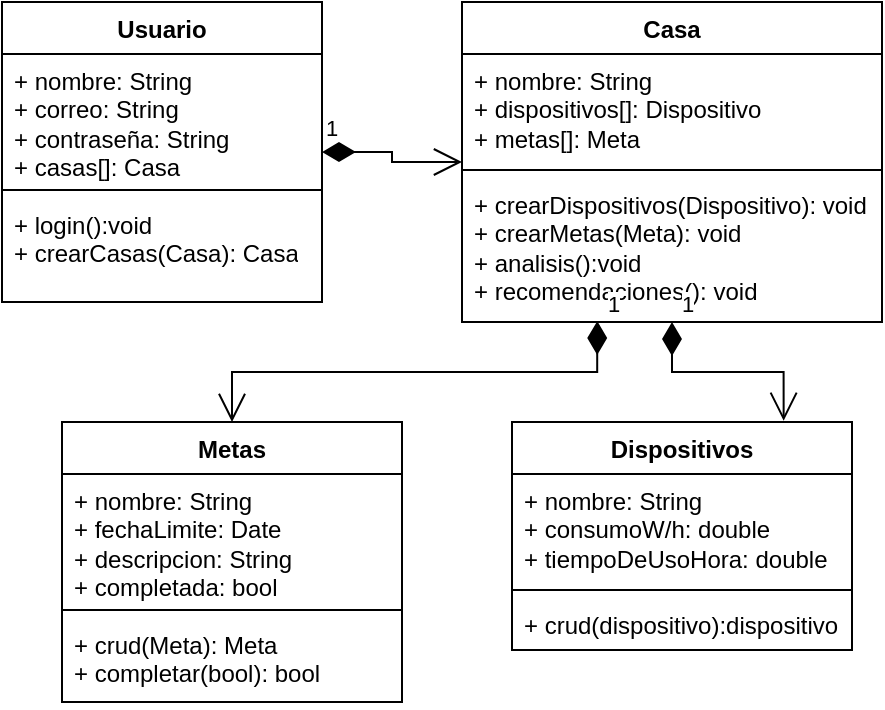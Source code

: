 <mxfile>
    <diagram name="Página-1" id="9qDmhq4_xYD_hm5phwyE">
        <mxGraphModel dx="1050" dy="633" grid="1" gridSize="10" guides="1" tooltips="1" connect="1" arrows="1" fold="1" page="1" pageScale="1" pageWidth="583" pageHeight="827" math="0" shadow="0">
            <root>
                <mxCell id="0"/>
                <mxCell id="1" parent="0"/>
                <mxCell id="PVgiwaDnxUKKAfwNEZq2-10" value="Usuario" style="swimlane;fontStyle=1;align=center;verticalAlign=top;childLayout=stackLayout;horizontal=1;startSize=26;horizontalStack=0;resizeParent=1;resizeParentMax=0;resizeLast=0;collapsible=1;marginBottom=0;whiteSpace=wrap;html=1;" parent="1" vertex="1">
                    <mxGeometry x="40" y="40" width="160" height="150" as="geometry"/>
                </mxCell>
                <mxCell id="PVgiwaDnxUKKAfwNEZq2-11" value="+ nombre: String&lt;br&gt;+ correo: String&lt;br&gt;+ contraseña: String&lt;br&gt;+ casas[]: Casa" style="text;strokeColor=none;fillColor=none;align=left;verticalAlign=top;spacingLeft=4;spacingRight=4;overflow=hidden;rotatable=0;points=[[0,0.5],[1,0.5]];portConstraint=eastwest;whiteSpace=wrap;html=1;" parent="PVgiwaDnxUKKAfwNEZq2-10" vertex="1">
                    <mxGeometry y="26" width="160" height="64" as="geometry"/>
                </mxCell>
                <mxCell id="PVgiwaDnxUKKAfwNEZq2-12" value="" style="line;strokeWidth=1;fillColor=none;align=left;verticalAlign=middle;spacingTop=-1;spacingLeft=3;spacingRight=3;rotatable=0;labelPosition=right;points=[];portConstraint=eastwest;strokeColor=inherit;" parent="PVgiwaDnxUKKAfwNEZq2-10" vertex="1">
                    <mxGeometry y="90" width="160" height="8" as="geometry"/>
                </mxCell>
                <mxCell id="PVgiwaDnxUKKAfwNEZq2-13" value="+ login():void&lt;br&gt;+ crearCasas(Casa): Casa&lt;br&gt;" style="text;strokeColor=none;fillColor=none;align=left;verticalAlign=top;spacingLeft=4;spacingRight=4;overflow=hidden;rotatable=0;points=[[0,0.5],[1,0.5]];portConstraint=eastwest;whiteSpace=wrap;html=1;" parent="PVgiwaDnxUKKAfwNEZq2-10" vertex="1">
                    <mxGeometry y="98" width="160" height="52" as="geometry"/>
                </mxCell>
                <mxCell id="PVgiwaDnxUKKAfwNEZq2-14" value="Casa" style="swimlane;fontStyle=1;align=center;verticalAlign=top;childLayout=stackLayout;horizontal=1;startSize=26;horizontalStack=0;resizeParent=1;resizeParentMax=0;resizeLast=0;collapsible=1;marginBottom=0;whiteSpace=wrap;html=1;" parent="1" vertex="1">
                    <mxGeometry x="270" y="40" width="210" height="160" as="geometry"/>
                </mxCell>
                <mxCell id="PVgiwaDnxUKKAfwNEZq2-15" value="+ nombre: String&lt;br&gt;+ dispositivos[]: Dispositivo&lt;br&gt;+ metas[]: Meta" style="text;strokeColor=none;fillColor=none;align=left;verticalAlign=top;spacingLeft=4;spacingRight=4;overflow=hidden;rotatable=0;points=[[0,0.5],[1,0.5]];portConstraint=eastwest;whiteSpace=wrap;html=1;" parent="PVgiwaDnxUKKAfwNEZq2-14" vertex="1">
                    <mxGeometry y="26" width="210" height="54" as="geometry"/>
                </mxCell>
                <mxCell id="PVgiwaDnxUKKAfwNEZq2-16" value="" style="line;strokeWidth=1;fillColor=none;align=left;verticalAlign=middle;spacingTop=-1;spacingLeft=3;spacingRight=3;rotatable=0;labelPosition=right;points=[];portConstraint=eastwest;strokeColor=inherit;" parent="PVgiwaDnxUKKAfwNEZq2-14" vertex="1">
                    <mxGeometry y="80" width="210" height="8" as="geometry"/>
                </mxCell>
                <mxCell id="PVgiwaDnxUKKAfwNEZq2-17" value="+ crearDispositivos(Dispositivo): void&lt;br&gt;+ crearMetas(Meta): void&lt;br&gt;+ analisis():void&lt;br&gt;+ recomendaciones(): void" style="text;strokeColor=none;fillColor=none;align=left;verticalAlign=top;spacingLeft=4;spacingRight=4;overflow=hidden;rotatable=0;points=[[0,0.5],[1,0.5]];portConstraint=eastwest;whiteSpace=wrap;html=1;" parent="PVgiwaDnxUKKAfwNEZq2-14" vertex="1">
                    <mxGeometry y="88" width="210" height="72" as="geometry"/>
                </mxCell>
                <mxCell id="PVgiwaDnxUKKAfwNEZq2-18" value="1" style="endArrow=open;html=1;endSize=12;startArrow=diamondThin;startSize=14;startFill=1;edgeStyle=orthogonalEdgeStyle;align=left;verticalAlign=bottom;rounded=0;" parent="1" source="PVgiwaDnxUKKAfwNEZq2-10" target="PVgiwaDnxUKKAfwNEZq2-14" edge="1">
                    <mxGeometry x="-1" y="3" relative="1" as="geometry">
                        <mxPoint x="270" y="90" as="sourcePoint"/>
                        <mxPoint x="430" y="90" as="targetPoint"/>
                    </mxGeometry>
                </mxCell>
                <mxCell id="PVgiwaDnxUKKAfwNEZq2-19" value="Dispositivos" style="swimlane;fontStyle=1;align=center;verticalAlign=top;childLayout=stackLayout;horizontal=1;startSize=26;horizontalStack=0;resizeParent=1;resizeParentMax=0;resizeLast=0;collapsible=1;marginBottom=0;whiteSpace=wrap;html=1;" parent="1" vertex="1">
                    <mxGeometry x="295" y="250" width="170" height="114" as="geometry"/>
                </mxCell>
                <mxCell id="PVgiwaDnxUKKAfwNEZq2-20" value="+ nombre: String&lt;br&gt;+ consumoW/h: double&lt;br&gt;+ tiempoDeUsoHora: double" style="text;strokeColor=none;fillColor=none;align=left;verticalAlign=top;spacingLeft=4;spacingRight=4;overflow=hidden;rotatable=0;points=[[0,0.5],[1,0.5]];portConstraint=eastwest;whiteSpace=wrap;html=1;" parent="PVgiwaDnxUKKAfwNEZq2-19" vertex="1">
                    <mxGeometry y="26" width="170" height="54" as="geometry"/>
                </mxCell>
                <mxCell id="PVgiwaDnxUKKAfwNEZq2-21" value="" style="line;strokeWidth=1;fillColor=none;align=left;verticalAlign=middle;spacingTop=-1;spacingLeft=3;spacingRight=3;rotatable=0;labelPosition=right;points=[];portConstraint=eastwest;strokeColor=inherit;" parent="PVgiwaDnxUKKAfwNEZq2-19" vertex="1">
                    <mxGeometry y="80" width="170" height="8" as="geometry"/>
                </mxCell>
                <mxCell id="PVgiwaDnxUKKAfwNEZq2-22" value="+ crud(dispositivo):dispositivo" style="text;strokeColor=none;fillColor=none;align=left;verticalAlign=top;spacingLeft=4;spacingRight=4;overflow=hidden;rotatable=0;points=[[0,0.5],[1,0.5]];portConstraint=eastwest;whiteSpace=wrap;html=1;" parent="PVgiwaDnxUKKAfwNEZq2-19" vertex="1">
                    <mxGeometry y="88" width="170" height="26" as="geometry"/>
                </mxCell>
                <mxCell id="PVgiwaDnxUKKAfwNEZq2-23" value="1" style="endArrow=open;html=1;endSize=12;startArrow=diamondThin;startSize=14;startFill=1;edgeStyle=orthogonalEdgeStyle;align=left;verticalAlign=bottom;rounded=0;entryX=0.799;entryY=-0.005;entryDx=0;entryDy=0;entryPerimeter=0;" parent="1" source="PVgiwaDnxUKKAfwNEZq2-14" target="PVgiwaDnxUKKAfwNEZq2-19" edge="1">
                    <mxGeometry x="-1" y="3" relative="1" as="geometry">
                        <mxPoint x="230" y="200" as="sourcePoint"/>
                        <mxPoint x="390" y="200" as="targetPoint"/>
                    </mxGeometry>
                </mxCell>
                <mxCell id="PVgiwaDnxUKKAfwNEZq2-24" value="Metas" style="swimlane;fontStyle=1;align=center;verticalAlign=top;childLayout=stackLayout;horizontal=1;startSize=26;horizontalStack=0;resizeParent=1;resizeParentMax=0;resizeLast=0;collapsible=1;marginBottom=0;whiteSpace=wrap;html=1;" parent="1" vertex="1">
                    <mxGeometry x="70" y="250" width="170" height="140" as="geometry"/>
                </mxCell>
                <mxCell id="PVgiwaDnxUKKAfwNEZq2-25" value="+ nombre: String&lt;br&gt;+ fechaLimite: Date&lt;br&gt;+ descripcion: String&lt;br&gt;+ completada: bool" style="text;strokeColor=none;fillColor=none;align=left;verticalAlign=top;spacingLeft=4;spacingRight=4;overflow=hidden;rotatable=0;points=[[0,0.5],[1,0.5]];portConstraint=eastwest;whiteSpace=wrap;html=1;" parent="PVgiwaDnxUKKAfwNEZq2-24" vertex="1">
                    <mxGeometry y="26" width="170" height="64" as="geometry"/>
                </mxCell>
                <mxCell id="PVgiwaDnxUKKAfwNEZq2-26" value="" style="line;strokeWidth=1;fillColor=none;align=left;verticalAlign=middle;spacingTop=-1;spacingLeft=3;spacingRight=3;rotatable=0;labelPosition=right;points=[];portConstraint=eastwest;strokeColor=inherit;" parent="PVgiwaDnxUKKAfwNEZq2-24" vertex="1">
                    <mxGeometry y="90" width="170" height="8" as="geometry"/>
                </mxCell>
                <mxCell id="PVgiwaDnxUKKAfwNEZq2-27" value="+ crud(Meta): Meta&lt;br&gt;+ completar(bool): bool" style="text;strokeColor=none;fillColor=none;align=left;verticalAlign=top;spacingLeft=4;spacingRight=4;overflow=hidden;rotatable=0;points=[[0,0.5],[1,0.5]];portConstraint=eastwest;whiteSpace=wrap;html=1;" parent="PVgiwaDnxUKKAfwNEZq2-24" vertex="1">
                    <mxGeometry y="98" width="170" height="42" as="geometry"/>
                </mxCell>
                <mxCell id="PVgiwaDnxUKKAfwNEZq2-28" value="1" style="endArrow=open;html=1;endSize=12;startArrow=diamondThin;startSize=14;startFill=1;edgeStyle=orthogonalEdgeStyle;align=left;verticalAlign=bottom;rounded=0;exitX=0.322;exitY=0.994;exitDx=0;exitDy=0;exitPerimeter=0;" parent="1" source="PVgiwaDnxUKKAfwNEZq2-17" target="PVgiwaDnxUKKAfwNEZq2-24" edge="1">
                    <mxGeometry x="-1" y="3" relative="1" as="geometry">
                        <mxPoint x="190" y="200" as="sourcePoint"/>
                        <mxPoint x="350" y="200" as="targetPoint"/>
                    </mxGeometry>
                </mxCell>
            </root>
        </mxGraphModel>
    </diagram>
</mxfile>